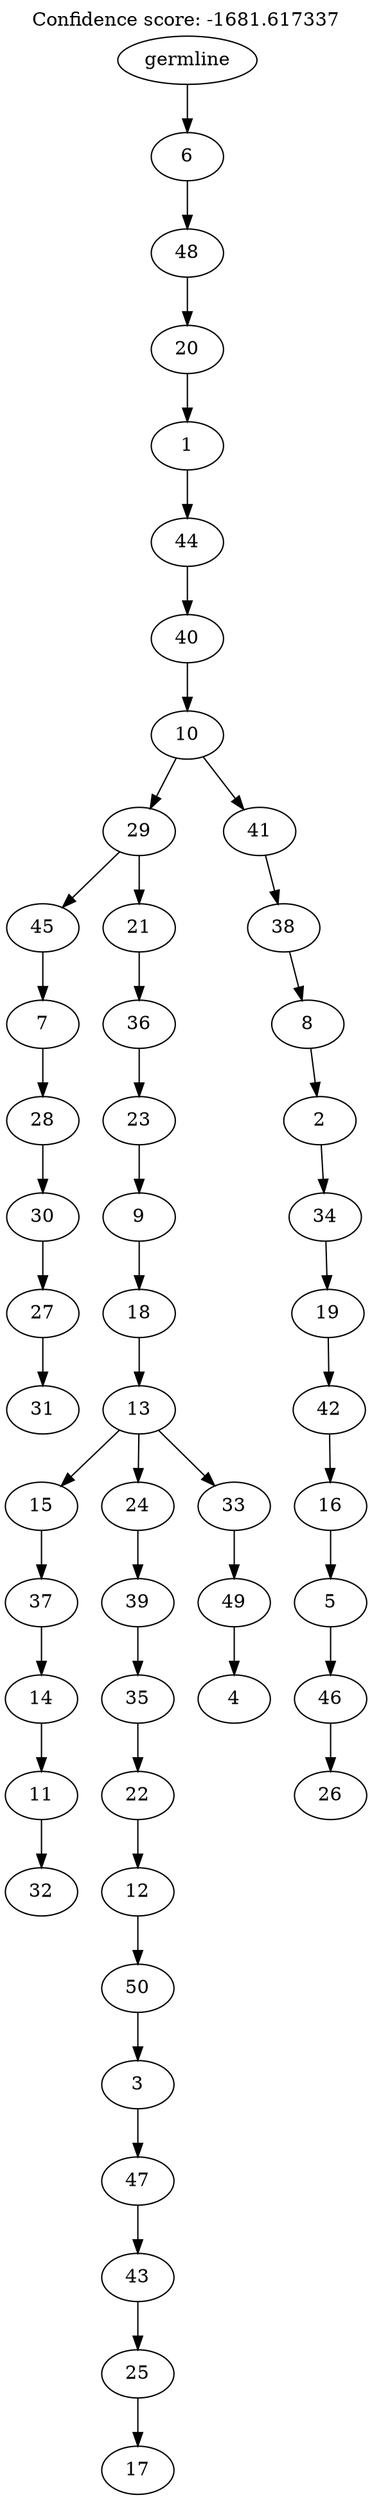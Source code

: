 digraph g {
	"49" -> "50";
	"50" [label="31"];
	"48" -> "49";
	"49" [label="27"];
	"47" -> "48";
	"48" [label="30"];
	"46" -> "47";
	"47" [label="28"];
	"45" -> "46";
	"46" [label="7"];
	"43" -> "44";
	"44" [label="32"];
	"42" -> "43";
	"43" [label="11"];
	"41" -> "42";
	"42" [label="14"];
	"40" -> "41";
	"41" [label="37"];
	"38" -> "39";
	"39" [label="17"];
	"37" -> "38";
	"38" [label="25"];
	"36" -> "37";
	"37" [label="43"];
	"35" -> "36";
	"36" [label="47"];
	"34" -> "35";
	"35" [label="3"];
	"33" -> "34";
	"34" [label="50"];
	"32" -> "33";
	"33" [label="12"];
	"31" -> "32";
	"32" [label="22"];
	"30" -> "31";
	"31" [label="35"];
	"29" -> "30";
	"30" [label="39"];
	"27" -> "28";
	"28" [label="4"];
	"26" -> "27";
	"27" [label="49"];
	"25" -> "26";
	"26" [label="33"];
	"25" -> "29";
	"29" [label="24"];
	"25" -> "40";
	"40" [label="15"];
	"24" -> "25";
	"25" [label="13"];
	"23" -> "24";
	"24" [label="18"];
	"22" -> "23";
	"23" [label="9"];
	"21" -> "22";
	"22" [label="23"];
	"20" -> "21";
	"21" [label="36"];
	"19" -> "20";
	"20" [label="21"];
	"19" -> "45";
	"45" [label="45"];
	"17" -> "18";
	"18" [label="26"];
	"16" -> "17";
	"17" [label="46"];
	"15" -> "16";
	"16" [label="5"];
	"14" -> "15";
	"15" [label="16"];
	"13" -> "14";
	"14" [label="42"];
	"12" -> "13";
	"13" [label="19"];
	"11" -> "12";
	"12" [label="34"];
	"10" -> "11";
	"11" [label="2"];
	"9" -> "10";
	"10" [label="8"];
	"8" -> "9";
	"9" [label="38"];
	"7" -> "8";
	"8" [label="41"];
	"7" -> "19";
	"19" [label="29"];
	"6" -> "7";
	"7" [label="10"];
	"5" -> "6";
	"6" [label="40"];
	"4" -> "5";
	"5" [label="44"];
	"3" -> "4";
	"4" [label="1"];
	"2" -> "3";
	"3" [label="20"];
	"1" -> "2";
	"2" [label="48"];
	"0" -> "1";
	"1" [label="6"];
	"0" [label="germline"];
	labelloc="t";
	label="Confidence score: -1681.617337";
}
